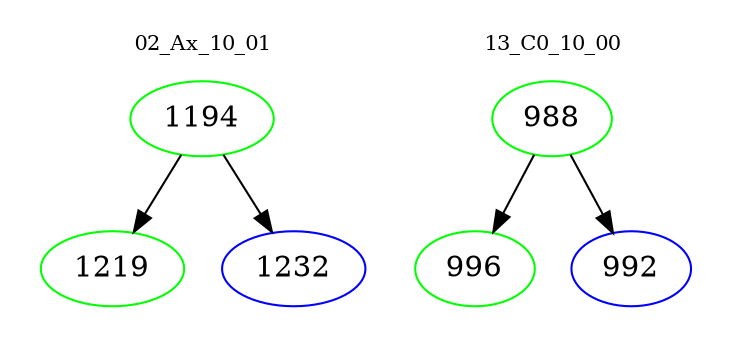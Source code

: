 digraph{
subgraph cluster_0 {
color = white
label = "02_Ax_10_01";
fontsize=10;
T0_1194 [label="1194", color="green"]
T0_1194 -> T0_1219 [color="black"]
T0_1219 [label="1219", color="green"]
T0_1194 -> T0_1232 [color="black"]
T0_1232 [label="1232", color="blue"]
}
subgraph cluster_1 {
color = white
label = "13_C0_10_00";
fontsize=10;
T1_988 [label="988", color="green"]
T1_988 -> T1_996 [color="black"]
T1_996 [label="996", color="green"]
T1_988 -> T1_992 [color="black"]
T1_992 [label="992", color="blue"]
}
}
